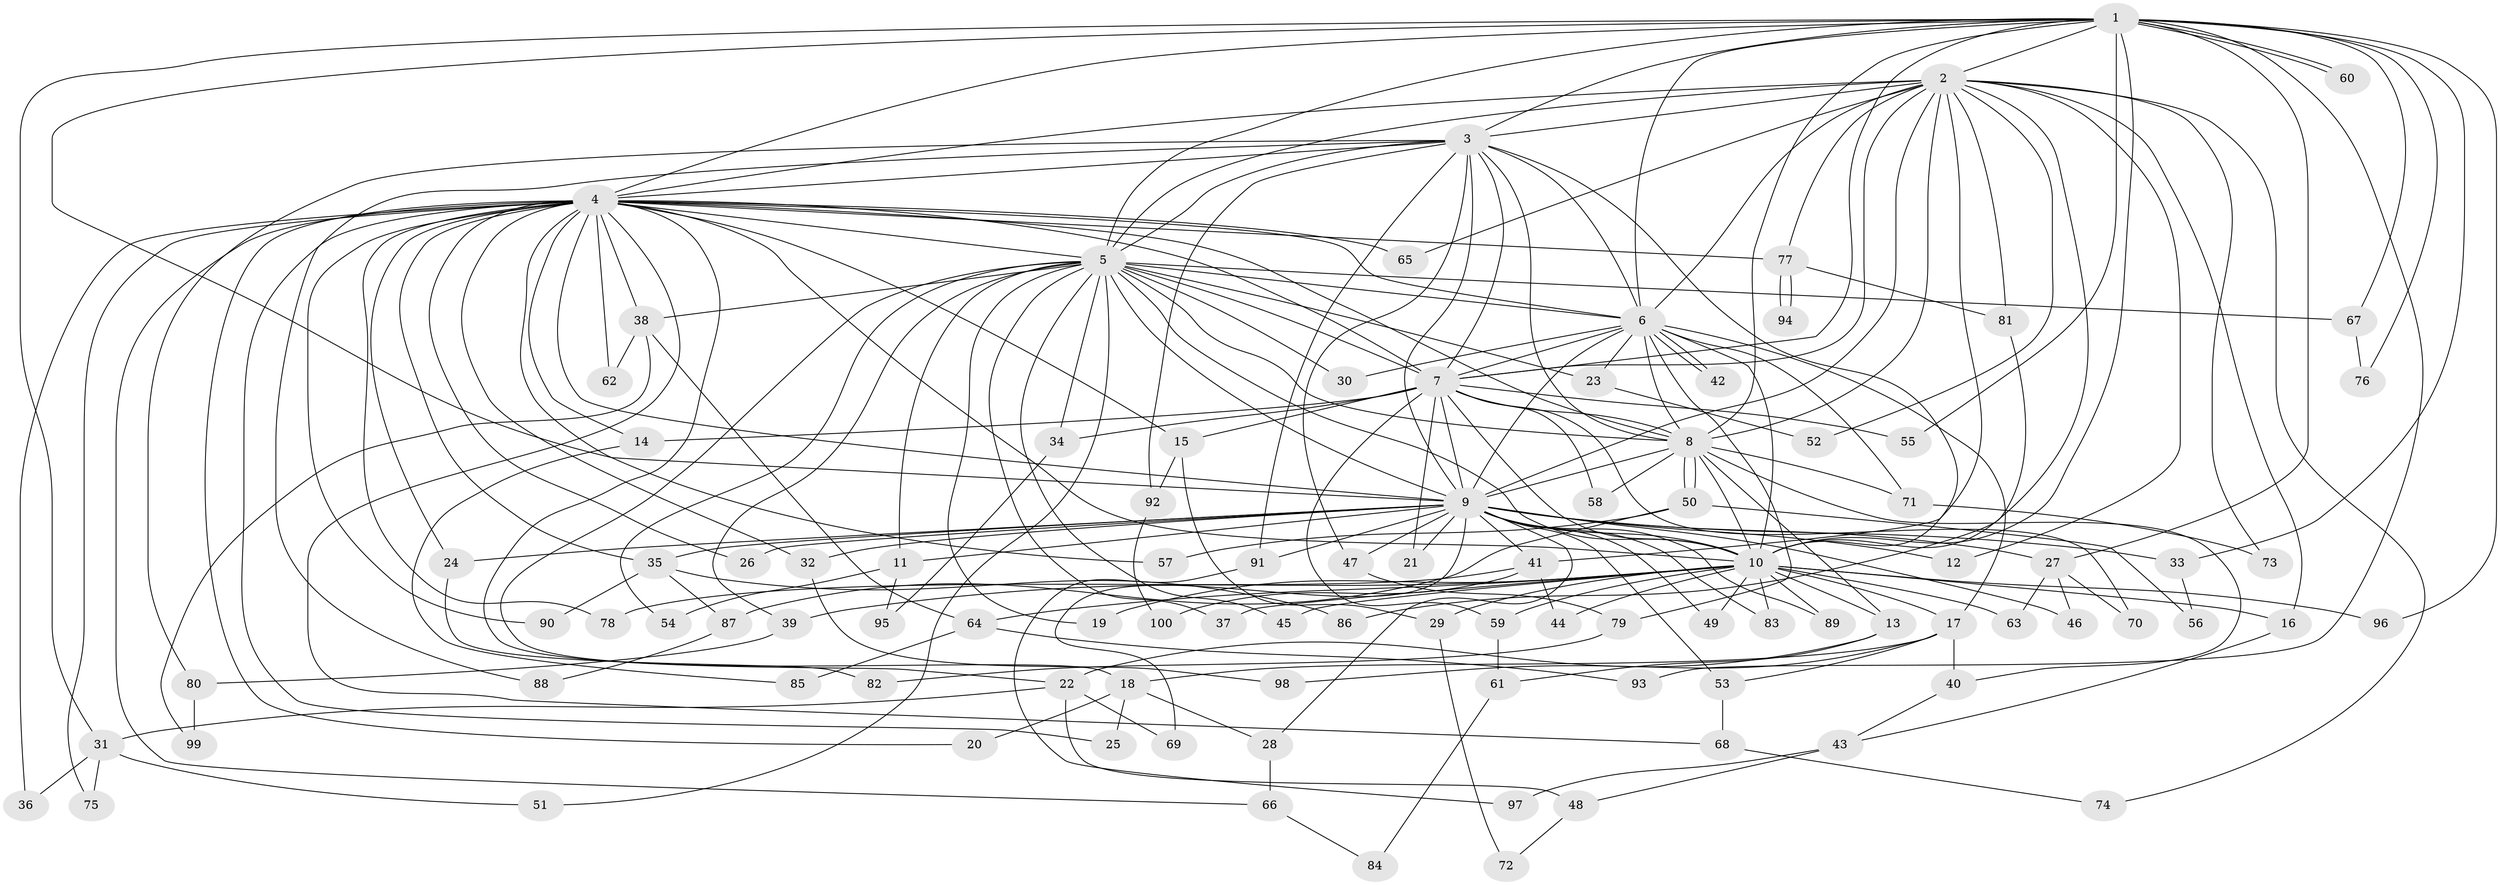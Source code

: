 // Generated by graph-tools (version 1.1) at 2025/11/02/21/25 10:11:07]
// undirected, 100 vertices, 225 edges
graph export_dot {
graph [start="1"]
  node [color=gray90,style=filled];
  1;
  2;
  3;
  4;
  5;
  6;
  7;
  8;
  9;
  10;
  11;
  12;
  13;
  14;
  15;
  16;
  17;
  18;
  19;
  20;
  21;
  22;
  23;
  24;
  25;
  26;
  27;
  28;
  29;
  30;
  31;
  32;
  33;
  34;
  35;
  36;
  37;
  38;
  39;
  40;
  41;
  42;
  43;
  44;
  45;
  46;
  47;
  48;
  49;
  50;
  51;
  52;
  53;
  54;
  55;
  56;
  57;
  58;
  59;
  60;
  61;
  62;
  63;
  64;
  65;
  66;
  67;
  68;
  69;
  70;
  71;
  72;
  73;
  74;
  75;
  76;
  77;
  78;
  79;
  80;
  81;
  82;
  83;
  84;
  85;
  86;
  87;
  88;
  89;
  90;
  91;
  92;
  93;
  94;
  95;
  96;
  97;
  98;
  99;
  100;
  1 -- 2;
  1 -- 3;
  1 -- 4;
  1 -- 5;
  1 -- 6;
  1 -- 7;
  1 -- 8;
  1 -- 9;
  1 -- 10;
  1 -- 27;
  1 -- 31;
  1 -- 33;
  1 -- 55;
  1 -- 60;
  1 -- 60;
  1 -- 67;
  1 -- 76;
  1 -- 93;
  1 -- 96;
  2 -- 3;
  2 -- 4;
  2 -- 5;
  2 -- 6;
  2 -- 7;
  2 -- 8;
  2 -- 9;
  2 -- 10;
  2 -- 12;
  2 -- 16;
  2 -- 41;
  2 -- 52;
  2 -- 65;
  2 -- 73;
  2 -- 74;
  2 -- 77;
  2 -- 81;
  3 -- 4;
  3 -- 5;
  3 -- 6;
  3 -- 7;
  3 -- 8;
  3 -- 9;
  3 -- 10;
  3 -- 47;
  3 -- 80;
  3 -- 88;
  3 -- 91;
  3 -- 92;
  4 -- 5;
  4 -- 6;
  4 -- 7;
  4 -- 8;
  4 -- 9;
  4 -- 10;
  4 -- 14;
  4 -- 15;
  4 -- 20;
  4 -- 22;
  4 -- 24;
  4 -- 25;
  4 -- 26;
  4 -- 32;
  4 -- 35;
  4 -- 36;
  4 -- 38;
  4 -- 57;
  4 -- 62;
  4 -- 65;
  4 -- 66;
  4 -- 68;
  4 -- 75;
  4 -- 77;
  4 -- 78;
  4 -- 90;
  5 -- 6;
  5 -- 7;
  5 -- 8;
  5 -- 9;
  5 -- 10;
  5 -- 11;
  5 -- 18;
  5 -- 19;
  5 -- 23;
  5 -- 30;
  5 -- 34;
  5 -- 37;
  5 -- 38;
  5 -- 39;
  5 -- 45;
  5 -- 51;
  5 -- 54;
  5 -- 67;
  6 -- 7;
  6 -- 8;
  6 -- 9;
  6 -- 10;
  6 -- 17;
  6 -- 23;
  6 -- 30;
  6 -- 42;
  6 -- 42;
  6 -- 71;
  6 -- 79;
  7 -- 8;
  7 -- 9;
  7 -- 10;
  7 -- 14;
  7 -- 15;
  7 -- 21;
  7 -- 34;
  7 -- 55;
  7 -- 58;
  7 -- 59;
  7 -- 70;
  8 -- 9;
  8 -- 10;
  8 -- 13;
  8 -- 40;
  8 -- 50;
  8 -- 50;
  8 -- 58;
  8 -- 71;
  9 -- 10;
  9 -- 11;
  9 -- 12;
  9 -- 21;
  9 -- 24;
  9 -- 26;
  9 -- 27;
  9 -- 28;
  9 -- 32;
  9 -- 33;
  9 -- 35;
  9 -- 41;
  9 -- 46;
  9 -- 47;
  9 -- 49;
  9 -- 53;
  9 -- 69;
  9 -- 83;
  9 -- 89;
  9 -- 91;
  10 -- 13;
  10 -- 16;
  10 -- 17;
  10 -- 19;
  10 -- 29;
  10 -- 37;
  10 -- 39;
  10 -- 44;
  10 -- 45;
  10 -- 49;
  10 -- 59;
  10 -- 63;
  10 -- 64;
  10 -- 83;
  10 -- 89;
  10 -- 96;
  11 -- 54;
  11 -- 95;
  13 -- 22;
  13 -- 61;
  14 -- 85;
  15 -- 29;
  15 -- 92;
  16 -- 43;
  17 -- 18;
  17 -- 40;
  17 -- 53;
  17 -- 98;
  18 -- 20;
  18 -- 25;
  18 -- 28;
  22 -- 31;
  22 -- 48;
  22 -- 69;
  23 -- 52;
  24 -- 82;
  27 -- 46;
  27 -- 63;
  27 -- 70;
  28 -- 66;
  29 -- 72;
  31 -- 36;
  31 -- 51;
  31 -- 75;
  32 -- 98;
  33 -- 56;
  34 -- 95;
  35 -- 86;
  35 -- 87;
  35 -- 90;
  38 -- 62;
  38 -- 64;
  38 -- 99;
  39 -- 80;
  40 -- 43;
  41 -- 44;
  41 -- 78;
  41 -- 100;
  43 -- 48;
  43 -- 97;
  47 -- 79;
  48 -- 72;
  50 -- 56;
  50 -- 57;
  50 -- 87;
  53 -- 68;
  59 -- 61;
  61 -- 84;
  64 -- 85;
  64 -- 93;
  66 -- 84;
  67 -- 76;
  68 -- 74;
  71 -- 73;
  77 -- 81;
  77 -- 94;
  77 -- 94;
  79 -- 82;
  80 -- 99;
  81 -- 86;
  87 -- 88;
  91 -- 97;
  92 -- 100;
}
